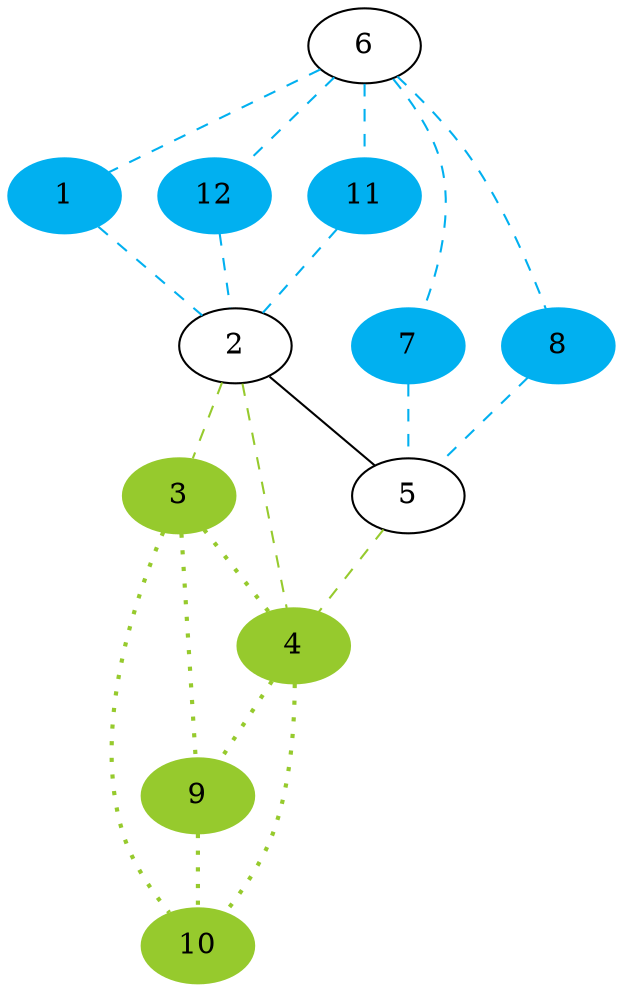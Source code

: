 graph G
{
6--1[color="#01B0F0", style=dashed];
1--2[color="#01B0F0", style=dashed];
1[color="#01B0F0", style="filled"];
6--12 [color="#01B0F0", style=dashed];
12--2[color="#01B0F0", style=dashed];
12[color="#01B0F0", style="filled"];
6--11[color="#01B0F0", style=dashed];
11--2[color="#01B0F0", style=dashed];
11[color="#01B0F0", style="filled"];
6--7[color="#01B0F0", style=dashed];
7--5[color="#01B0F0", style=dashed];
6--8[color="#01B0F0", style=dashed];
6[fontcolor=black, color=black];
8--5[color="#01B0F0", style=dashed];
2--3[color="#96CA2D", style=dashed];
2--4[color="#96CA2D", style=dashed];
2--5[color=black];
2[fontcolor=black, color=black];
5--4[color="#96CA2D", style=dashed];
7 [color="#01B0F0", style="filled"];
5 [fontcolor=black, color=black];
8 [color="#01B0F0", style="filled"];
3--4[style ="dotted, bold", color="#96CA2D"];
3--9[style = "dotted, bold", color="#96CA2D"];
3--10[style = "dotted, bold", color="#96CA2D"];
4--10[style = "dotted, bold", color="#96CA2D"];
4--9[style = "dotted, bold", color="#96CA2D"];
9--10[style = "dotted, bold", color="#96CA2D"];
3 [color="#96CA2D"][style = "filled"];
4 [color= "#96CA2D"][style = "filled"];
9 [color= "#96CA2D"][style = "filled"];
10 [color= "#96CA2D"][style = "filled"];
}